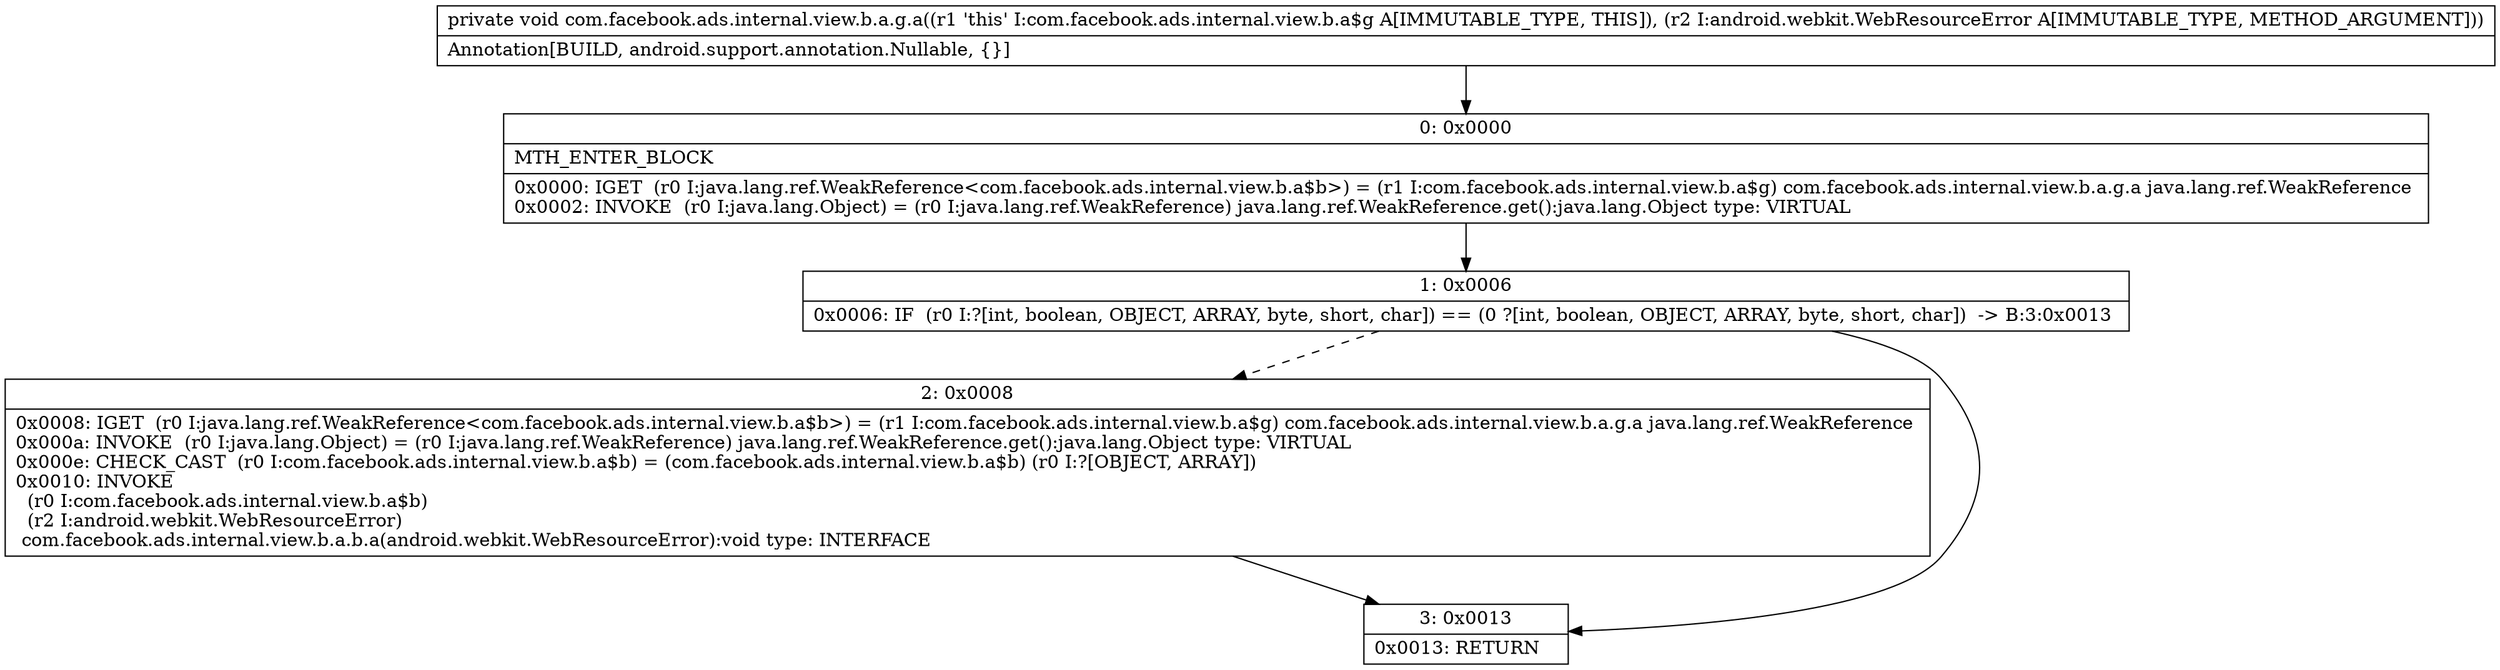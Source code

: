 digraph "CFG forcom.facebook.ads.internal.view.b.a.g.a(Landroid\/webkit\/WebResourceError;)V" {
Node_0 [shape=record,label="{0\:\ 0x0000|MTH_ENTER_BLOCK\l|0x0000: IGET  (r0 I:java.lang.ref.WeakReference\<com.facebook.ads.internal.view.b.a$b\>) = (r1 I:com.facebook.ads.internal.view.b.a$g) com.facebook.ads.internal.view.b.a.g.a java.lang.ref.WeakReference \l0x0002: INVOKE  (r0 I:java.lang.Object) = (r0 I:java.lang.ref.WeakReference) java.lang.ref.WeakReference.get():java.lang.Object type: VIRTUAL \l}"];
Node_1 [shape=record,label="{1\:\ 0x0006|0x0006: IF  (r0 I:?[int, boolean, OBJECT, ARRAY, byte, short, char]) == (0 ?[int, boolean, OBJECT, ARRAY, byte, short, char])  \-\> B:3:0x0013 \l}"];
Node_2 [shape=record,label="{2\:\ 0x0008|0x0008: IGET  (r0 I:java.lang.ref.WeakReference\<com.facebook.ads.internal.view.b.a$b\>) = (r1 I:com.facebook.ads.internal.view.b.a$g) com.facebook.ads.internal.view.b.a.g.a java.lang.ref.WeakReference \l0x000a: INVOKE  (r0 I:java.lang.Object) = (r0 I:java.lang.ref.WeakReference) java.lang.ref.WeakReference.get():java.lang.Object type: VIRTUAL \l0x000e: CHECK_CAST  (r0 I:com.facebook.ads.internal.view.b.a$b) = (com.facebook.ads.internal.view.b.a$b) (r0 I:?[OBJECT, ARRAY]) \l0x0010: INVOKE  \l  (r0 I:com.facebook.ads.internal.view.b.a$b)\l  (r2 I:android.webkit.WebResourceError)\l com.facebook.ads.internal.view.b.a.b.a(android.webkit.WebResourceError):void type: INTERFACE \l}"];
Node_3 [shape=record,label="{3\:\ 0x0013|0x0013: RETURN   \l}"];
MethodNode[shape=record,label="{private void com.facebook.ads.internal.view.b.a.g.a((r1 'this' I:com.facebook.ads.internal.view.b.a$g A[IMMUTABLE_TYPE, THIS]), (r2 I:android.webkit.WebResourceError A[IMMUTABLE_TYPE, METHOD_ARGUMENT]))  | Annotation[BUILD, android.support.annotation.Nullable, \{\}]\l}"];
MethodNode -> Node_0;
Node_0 -> Node_1;
Node_1 -> Node_2[style=dashed];
Node_1 -> Node_3;
Node_2 -> Node_3;
}

